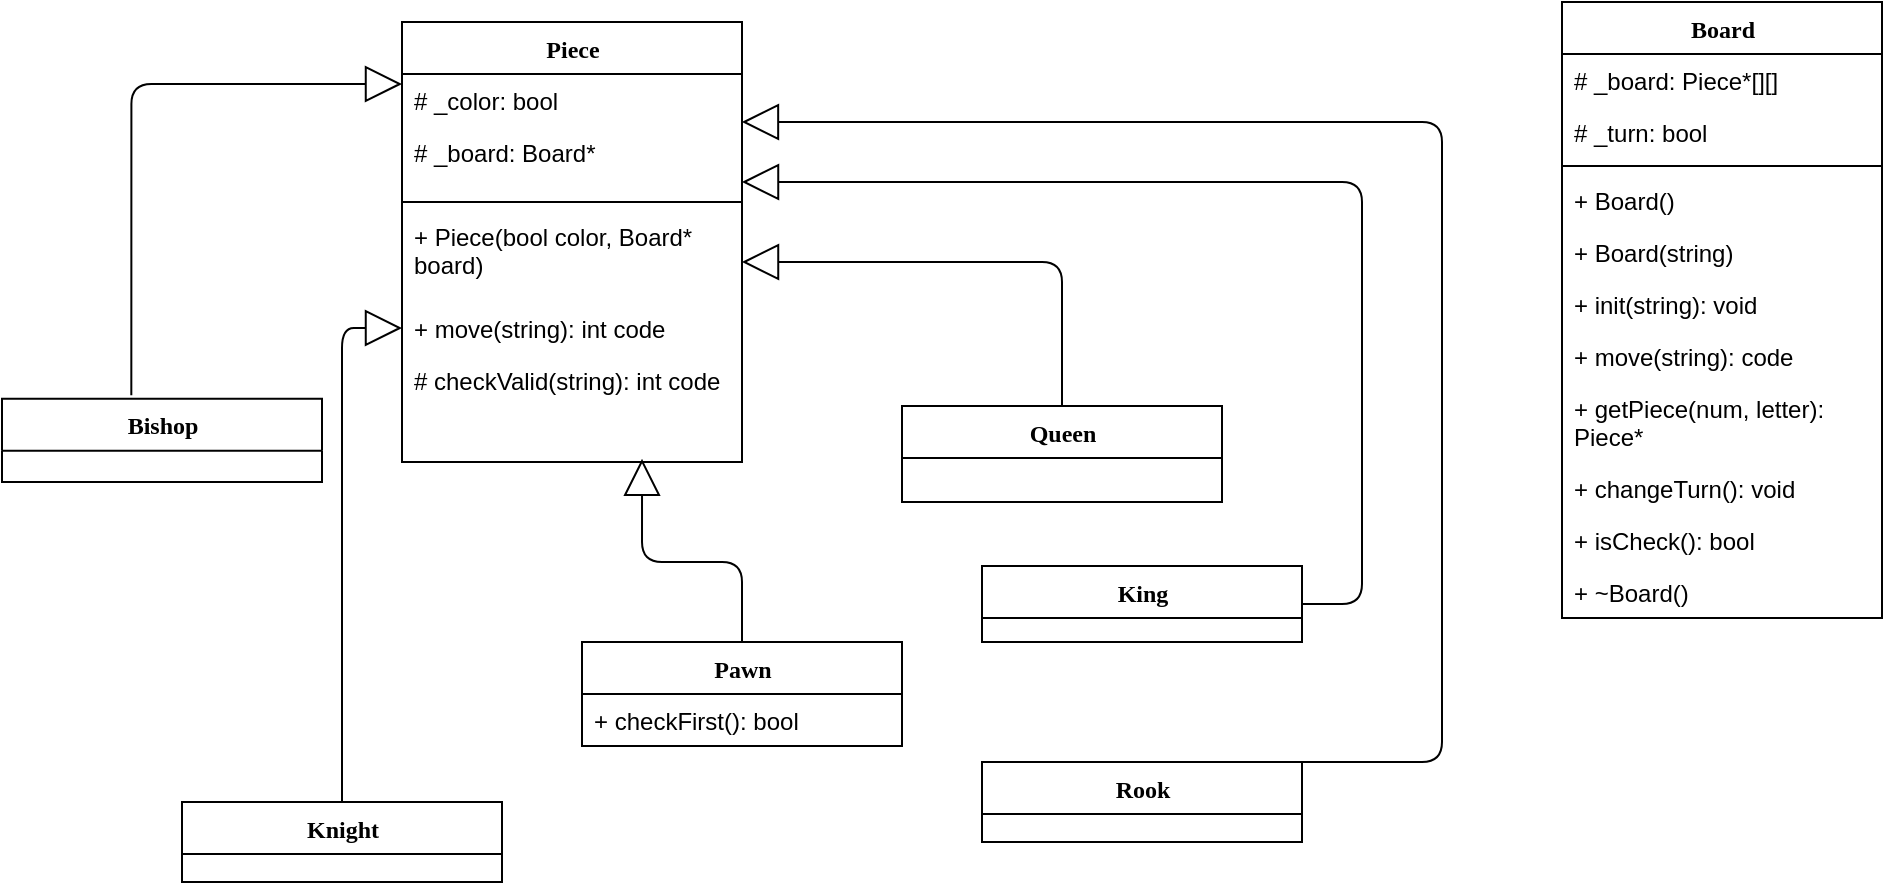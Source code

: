 <mxfile version="12.4.3" type="device" pages="1"><diagram name="Page-1" id="9f46799a-70d6-7492-0946-bef42562c5a5"><mxGraphModel dx="863" dy="310" grid="1" gridSize="10" guides="1" tooltips="1" connect="1" arrows="1" fold="1" page="1" pageScale="1" pageWidth="1100" pageHeight="850" background="#ffffff" math="0" shadow="0"><root><mxCell id="0"/><mxCell id="1" parent="0"/><mxCell id="78961159f06e98e8-43" value="Piece" style="swimlane;html=1;fontStyle=1;align=center;verticalAlign=top;childLayout=stackLayout;horizontal=1;startSize=26;horizontalStack=0;resizeParent=1;resizeLast=0;collapsible=1;marginBottom=0;swimlaneFillColor=#ffffff;rounded=0;shadow=0;comic=0;labelBackgroundColor=none;strokeWidth=1;fillColor=none;fontFamily=Verdana;fontSize=12" parent="1" vertex="1"><mxGeometry x="220" y="60" width="170" height="220" as="geometry"/></mxCell><mxCell id="78961159f06e98e8-44" value="# _color: bool" style="text;html=1;strokeColor=none;fillColor=none;align=left;verticalAlign=top;spacingLeft=4;spacingRight=4;whiteSpace=wrap;overflow=hidden;rotatable=0;points=[[0,0.5],[1,0.5]];portConstraint=eastwest;" parent="78961159f06e98e8-43" vertex="1"><mxGeometry y="26" width="170" height="26" as="geometry"/></mxCell><mxCell id="T23vFcy3gr0QSUBwGeSs-9" value="# _board: Board*" style="text;html=1;strokeColor=none;fillColor=none;align=left;verticalAlign=top;spacingLeft=4;spacingRight=4;whiteSpace=wrap;overflow=hidden;rotatable=0;points=[[0,0.5],[1,0.5]];portConstraint=eastwest;" vertex="1" parent="78961159f06e98e8-43"><mxGeometry y="52" width="170" height="34" as="geometry"/></mxCell><mxCell id="78961159f06e98e8-51" value="" style="line;html=1;strokeWidth=1;fillColor=none;align=left;verticalAlign=middle;spacingTop=-1;spacingLeft=3;spacingRight=3;rotatable=0;labelPosition=right;points=[];portConstraint=eastwest;" parent="78961159f06e98e8-43" vertex="1"><mxGeometry y="86" width="170" height="8" as="geometry"/></mxCell><mxCell id="T23vFcy3gr0QSUBwGeSs-17" value="+ Piece(bool color, Board* board)" style="text;html=1;strokeColor=none;fillColor=none;align=left;verticalAlign=top;spacingLeft=4;spacingRight=4;whiteSpace=wrap;overflow=hidden;rotatable=0;points=[[0,0.5],[1,0.5]];portConstraint=eastwest;" vertex="1" parent="78961159f06e98e8-43"><mxGeometry y="94" width="170" height="46" as="geometry"/></mxCell><mxCell id="78961159f06e98e8-52" value="+ move(string): int code" style="text;html=1;strokeColor=none;fillColor=none;align=left;verticalAlign=top;spacingLeft=4;spacingRight=4;whiteSpace=wrap;overflow=hidden;rotatable=0;points=[[0,0.5],[1,0.5]];portConstraint=eastwest;" parent="78961159f06e98e8-43" vertex="1"><mxGeometry y="140" width="170" height="26" as="geometry"/></mxCell><mxCell id="T23vFcy3gr0QSUBwGeSs-8" value="# checkValid(string): int code" style="text;html=1;strokeColor=none;fillColor=none;align=left;verticalAlign=top;spacingLeft=4;spacingRight=4;whiteSpace=wrap;overflow=hidden;rotatable=0;points=[[0,0.5],[1,0.5]];portConstraint=eastwest;" vertex="1" parent="78961159f06e98e8-43"><mxGeometry y="166" width="170" height="54" as="geometry"/></mxCell><mxCell id="78961159f06e98e8-82" value="Pawn" style="swimlane;html=1;fontStyle=1;align=center;verticalAlign=top;childLayout=stackLayout;horizontal=1;startSize=26;horizontalStack=0;resizeParent=1;resizeLast=0;collapsible=1;marginBottom=0;swimlaneFillColor=#ffffff;rounded=0;shadow=0;comic=0;labelBackgroundColor=none;strokeWidth=1;fillColor=none;fontFamily=Verdana;fontSize=12" parent="1" vertex="1"><mxGeometry x="310" y="370" width="160" height="52" as="geometry"/></mxCell><mxCell id="T23vFcy3gr0QSUBwGeSs-1" value="+ checkFirst(): bool" style="text;html=1;strokeColor=none;fillColor=none;align=left;verticalAlign=top;spacingLeft=4;spacingRight=4;whiteSpace=wrap;overflow=hidden;rotatable=0;points=[[0,0.5],[1,0.5]];portConstraint=eastwest;" vertex="1" parent="78961159f06e98e8-82"><mxGeometry y="26" width="160" height="26" as="geometry"/></mxCell><mxCell id="78961159f06e98e8-127" style="edgeStyle=orthogonalEdgeStyle;html=1;labelBackgroundColor=none;startFill=0;startSize=8;endArrow=block;endFill=0;endSize=16;fontFamily=Verdana;fontSize=12;" parent="1" source="78961159f06e98e8-95" edge="1"><mxGeometry relative="1" as="geometry"><Array as="points"><mxPoint x="550" y="180"/></Array><mxPoint x="390" y="180" as="targetPoint"/></mxGeometry></mxCell><mxCell id="78961159f06e98e8-95" value="Queen" style="swimlane;html=1;fontStyle=1;align=center;verticalAlign=top;childLayout=stackLayout;horizontal=1;startSize=26;horizontalStack=0;resizeParent=1;resizeLast=0;collapsible=1;marginBottom=0;swimlaneFillColor=#ffffff;rounded=0;shadow=0;comic=0;labelBackgroundColor=none;strokeWidth=1;fillColor=none;fontFamily=Verdana;fontSize=12" parent="1" vertex="1"><mxGeometry x="470" y="252" width="160" height="48" as="geometry"/></mxCell><mxCell id="78961159f06e98e8-126" style="edgeStyle=orthogonalEdgeStyle;html=1;labelBackgroundColor=none;startFill=0;startSize=8;endArrow=block;endFill=0;endSize=16;fontFamily=Verdana;fontSize=12;" parent="1" source="78961159f06e98e8-108" target="78961159f06e98e8-43" edge="1"><mxGeometry relative="1" as="geometry"><Array as="points"><mxPoint x="700" y="351"/><mxPoint x="700" y="140"/></Array></mxGeometry></mxCell><mxCell id="78961159f06e98e8-108" value="King" style="swimlane;html=1;fontStyle=1;align=center;verticalAlign=top;childLayout=stackLayout;horizontal=1;startSize=26;horizontalStack=0;resizeParent=1;resizeLast=0;collapsible=1;marginBottom=0;swimlaneFillColor=#ffffff;rounded=0;shadow=0;comic=0;labelBackgroundColor=none;strokeWidth=1;fillColor=none;fontFamily=Verdana;fontSize=12" parent="1" vertex="1"><mxGeometry x="510" y="332" width="160" height="38" as="geometry"/></mxCell><mxCell id="3ZUFxzlGDVvzTPIxkGjv-1" value="Knight" style="swimlane;html=1;fontStyle=1;align=center;verticalAlign=top;childLayout=stackLayout;horizontal=1;startSize=26;horizontalStack=0;resizeParent=1;resizeLast=0;collapsible=1;marginBottom=0;swimlaneFillColor=#ffffff;rounded=0;shadow=0;comic=0;labelBackgroundColor=none;strokeWidth=1;fillColor=none;fontFamily=Verdana;fontSize=12" parent="1" vertex="1"><mxGeometry x="110" y="450" width="160" height="40" as="geometry"/></mxCell><mxCell id="3ZUFxzlGDVvzTPIxkGjv-35" style="edgeStyle=orthogonalEdgeStyle;html=1;labelBackgroundColor=none;startFill=0;startSize=8;endArrow=block;endFill=0;endSize=16;fontFamily=Verdana;fontSize=12;entryX=0;entryY=0.5;entryDx=0;entryDy=0;exitX=0.5;exitY=0;exitDx=0;exitDy=0;" parent="1" source="3ZUFxzlGDVvzTPIxkGjv-1" target="78961159f06e98e8-52" edge="1"><mxGeometry relative="1" as="geometry"><Array as="points"><mxPoint x="190" y="440"/><mxPoint x="190" y="133"/></Array><mxPoint x="264.53" y="427.648" as="sourcePoint"/><mxPoint x="490" y="160" as="targetPoint"/></mxGeometry></mxCell><mxCell id="3ZUFxzlGDVvzTPIxkGjv-36" value="Rook" style="swimlane;html=1;fontStyle=1;align=center;verticalAlign=top;childLayout=stackLayout;horizontal=1;startSize=26;horizontalStack=0;resizeParent=1;resizeLast=0;collapsible=1;marginBottom=0;swimlaneFillColor=#ffffff;rounded=0;shadow=0;comic=0;labelBackgroundColor=none;strokeWidth=1;fillColor=none;fontFamily=Verdana;fontSize=12" parent="1" vertex="1"><mxGeometry x="510" y="430" width="160" height="40" as="geometry"/></mxCell><mxCell id="3ZUFxzlGDVvzTPIxkGjv-47" style="edgeStyle=orthogonalEdgeStyle;html=1;labelBackgroundColor=none;startFill=0;startSize=8;endArrow=block;endFill=0;endSize=16;fontFamily=Verdana;fontSize=12;entryX=1;entryY=0.923;entryDx=0;entryDy=0;entryPerimeter=0;exitX=0.5;exitY=0;exitDx=0;exitDy=0;" parent="1" source="3ZUFxzlGDVvzTPIxkGjv-36" edge="1"><mxGeometry relative="1" as="geometry"><Array as="points"><mxPoint x="740" y="430"/><mxPoint x="740" y="110"/></Array><mxPoint x="1264.667" y="346.663" as="sourcePoint"/><mxPoint x="389.966" y="110" as="targetPoint"/></mxGeometry></mxCell><mxCell id="3ZUFxzlGDVvzTPIxkGjv-48" value="Bishop" style="swimlane;html=1;fontStyle=1;align=center;verticalAlign=top;childLayout=stackLayout;horizontal=1;startSize=26;horizontalStack=0;resizeParent=1;resizeLast=0;collapsible=1;marginBottom=0;swimlaneFillColor=#ffffff;rounded=0;shadow=0;comic=0;labelBackgroundColor=none;strokeWidth=1;fillColor=none;fontFamily=Verdana;fontSize=12" parent="1" vertex="1"><mxGeometry x="20" y="248.33" width="160" height="41.67" as="geometry"/></mxCell><mxCell id="3ZUFxzlGDVvzTPIxkGjv-59" style="edgeStyle=orthogonalEdgeStyle;html=1;labelBackgroundColor=none;startFill=0;startSize=8;endArrow=block;endFill=0;endSize=16;fontFamily=Verdana;fontSize=12;" parent="1" edge="1"><mxGeometry relative="1" as="geometry"><Array as="points"><mxPoint x="84" y="91"/></Array><mxPoint x="84.667" y="246.663" as="sourcePoint"/><mxPoint x="220" y="91" as="targetPoint"/></mxGeometry></mxCell><mxCell id="UywRPN_vfbwJu3S8h4ur-3" style="edgeStyle=orthogonalEdgeStyle;html=1;labelBackgroundColor=none;startFill=0;startSize=8;endArrow=block;endFill=0;endSize=16;fontFamily=Verdana;fontSize=12;exitX=0.5;exitY=0;exitDx=0;exitDy=0;entryX=0.706;entryY=0.971;entryDx=0;entryDy=0;entryPerimeter=0;" parent="1" source="78961159f06e98e8-82" edge="1" target="T23vFcy3gr0QSUBwGeSs-8"><mxGeometry relative="1" as="geometry"><Array as="points"><mxPoint x="390" y="330"/><mxPoint x="340" y="330"/></Array><mxPoint x="410" y="479.997" as="sourcePoint"/><mxPoint x="340" y="220" as="targetPoint"/></mxGeometry></mxCell><mxCell id="UywRPN_vfbwJu3S8h4ur-5" value="Board" style="swimlane;html=1;fontStyle=1;align=center;verticalAlign=top;childLayout=stackLayout;horizontal=1;startSize=26;horizontalStack=0;resizeParent=1;resizeLast=0;collapsible=1;marginBottom=0;swimlaneFillColor=#ffffff;rounded=0;shadow=0;comic=0;labelBackgroundColor=none;strokeWidth=1;fillColor=none;fontFamily=Verdana;fontSize=12" parent="1" vertex="1"><mxGeometry x="800" y="50" width="160" height="308" as="geometry"/></mxCell><mxCell id="UywRPN_vfbwJu3S8h4ur-8" value="# _board: Piece*[][]" style="text;html=1;strokeColor=none;fillColor=none;align=left;verticalAlign=top;spacingLeft=4;spacingRight=4;whiteSpace=wrap;overflow=hidden;rotatable=0;points=[[0,0.5],[1,0.5]];portConstraint=eastwest;" parent="UywRPN_vfbwJu3S8h4ur-5" vertex="1"><mxGeometry y="26" width="160" height="26" as="geometry"/></mxCell><mxCell id="T23vFcy3gr0QSUBwGeSs-13" value="# _turn: bool" style="text;html=1;strokeColor=none;fillColor=none;align=left;verticalAlign=top;spacingLeft=4;spacingRight=4;whiteSpace=wrap;overflow=hidden;rotatable=0;points=[[0,0.5],[1,0.5]];portConstraint=eastwest;" vertex="1" parent="UywRPN_vfbwJu3S8h4ur-5"><mxGeometry y="52" width="160" height="26" as="geometry"/></mxCell><mxCell id="UywRPN_vfbwJu3S8h4ur-10" value="" style="line;html=1;strokeWidth=1;fillColor=none;align=left;verticalAlign=middle;spacingTop=-1;spacingLeft=3;spacingRight=3;rotatable=0;labelPosition=right;points=[];portConstraint=eastwest;" parent="UywRPN_vfbwJu3S8h4ur-5" vertex="1"><mxGeometry y="78" width="160" height="8" as="geometry"/></mxCell><mxCell id="T23vFcy3gr0QSUBwGeSs-16" value="+ Board()" style="text;html=1;strokeColor=none;fillColor=none;align=left;verticalAlign=top;spacingLeft=4;spacingRight=4;whiteSpace=wrap;overflow=hidden;rotatable=0;points=[[0,0.5],[1,0.5]];portConstraint=eastwest;" vertex="1" parent="UywRPN_vfbwJu3S8h4ur-5"><mxGeometry y="86" width="160" height="26" as="geometry"/></mxCell><mxCell id="T23vFcy3gr0QSUBwGeSs-11" value="+ Board(string)" style="text;html=1;strokeColor=none;fillColor=none;align=left;verticalAlign=top;spacingLeft=4;spacingRight=4;whiteSpace=wrap;overflow=hidden;rotatable=0;points=[[0,0.5],[1,0.5]];portConstraint=eastwest;" vertex="1" parent="UywRPN_vfbwJu3S8h4ur-5"><mxGeometry y="112" width="160" height="26" as="geometry"/></mxCell><mxCell id="UywRPN_vfbwJu3S8h4ur-11" value="+ init(string): void" style="text;html=1;strokeColor=none;fillColor=none;align=left;verticalAlign=top;spacingLeft=4;spacingRight=4;whiteSpace=wrap;overflow=hidden;rotatable=0;points=[[0,0.5],[1,0.5]];portConstraint=eastwest;" parent="UywRPN_vfbwJu3S8h4ur-5" vertex="1"><mxGeometry y="138" width="160" height="26" as="geometry"/></mxCell><mxCell id="T23vFcy3gr0QSUBwGeSs-2" value="+ move(string): code" style="text;html=1;strokeColor=none;fillColor=none;align=left;verticalAlign=top;spacingLeft=4;spacingRight=4;whiteSpace=wrap;overflow=hidden;rotatable=0;points=[[0,0.5],[1,0.5]];portConstraint=eastwest;" vertex="1" parent="UywRPN_vfbwJu3S8h4ur-5"><mxGeometry y="164" width="160" height="26" as="geometry"/></mxCell><mxCell id="T23vFcy3gr0QSUBwGeSs-14" value="+ getPiece(num, letter): Piece*" style="text;html=1;strokeColor=none;fillColor=none;align=left;verticalAlign=top;spacingLeft=4;spacingRight=4;whiteSpace=wrap;overflow=hidden;rotatable=0;points=[[0,0.5],[1,0.5]];portConstraint=eastwest;" vertex="1" parent="UywRPN_vfbwJu3S8h4ur-5"><mxGeometry y="190" width="160" height="40" as="geometry"/></mxCell><mxCell id="T23vFcy3gr0QSUBwGeSs-15" value="+ changeTurn(): void" style="text;html=1;strokeColor=none;fillColor=none;align=left;verticalAlign=top;spacingLeft=4;spacingRight=4;whiteSpace=wrap;overflow=hidden;rotatable=0;points=[[0,0.5],[1,0.5]];portConstraint=eastwest;" vertex="1" parent="UywRPN_vfbwJu3S8h4ur-5"><mxGeometry y="230" width="160" height="26" as="geometry"/></mxCell><mxCell id="T23vFcy3gr0QSUBwGeSs-10" value="+ isCheck(): bool" style="text;html=1;strokeColor=none;fillColor=none;align=left;verticalAlign=top;spacingLeft=4;spacingRight=4;whiteSpace=wrap;overflow=hidden;rotatable=0;points=[[0,0.5],[1,0.5]];portConstraint=eastwest;" vertex="1" parent="UywRPN_vfbwJu3S8h4ur-5"><mxGeometry y="256" width="160" height="26" as="geometry"/></mxCell><mxCell id="T23vFcy3gr0QSUBwGeSs-12" value="+ ~Board()" style="text;html=1;strokeColor=none;fillColor=none;align=left;verticalAlign=top;spacingLeft=4;spacingRight=4;whiteSpace=wrap;overflow=hidden;rotatable=0;points=[[0,0.5],[1,0.5]];portConstraint=eastwest;" vertex="1" parent="UywRPN_vfbwJu3S8h4ur-5"><mxGeometry y="282" width="160" height="26" as="geometry"/></mxCell></root></mxGraphModel></diagram></mxfile>